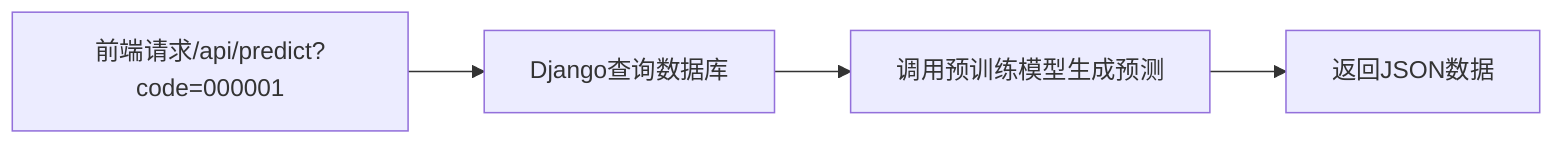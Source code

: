 graph LR
  A[前端请求/api/predict?code=000001] --> B[Django查询数据库]
  B --> C[调用预训练模型生成预测]
  C --> D[返回JSON数据]